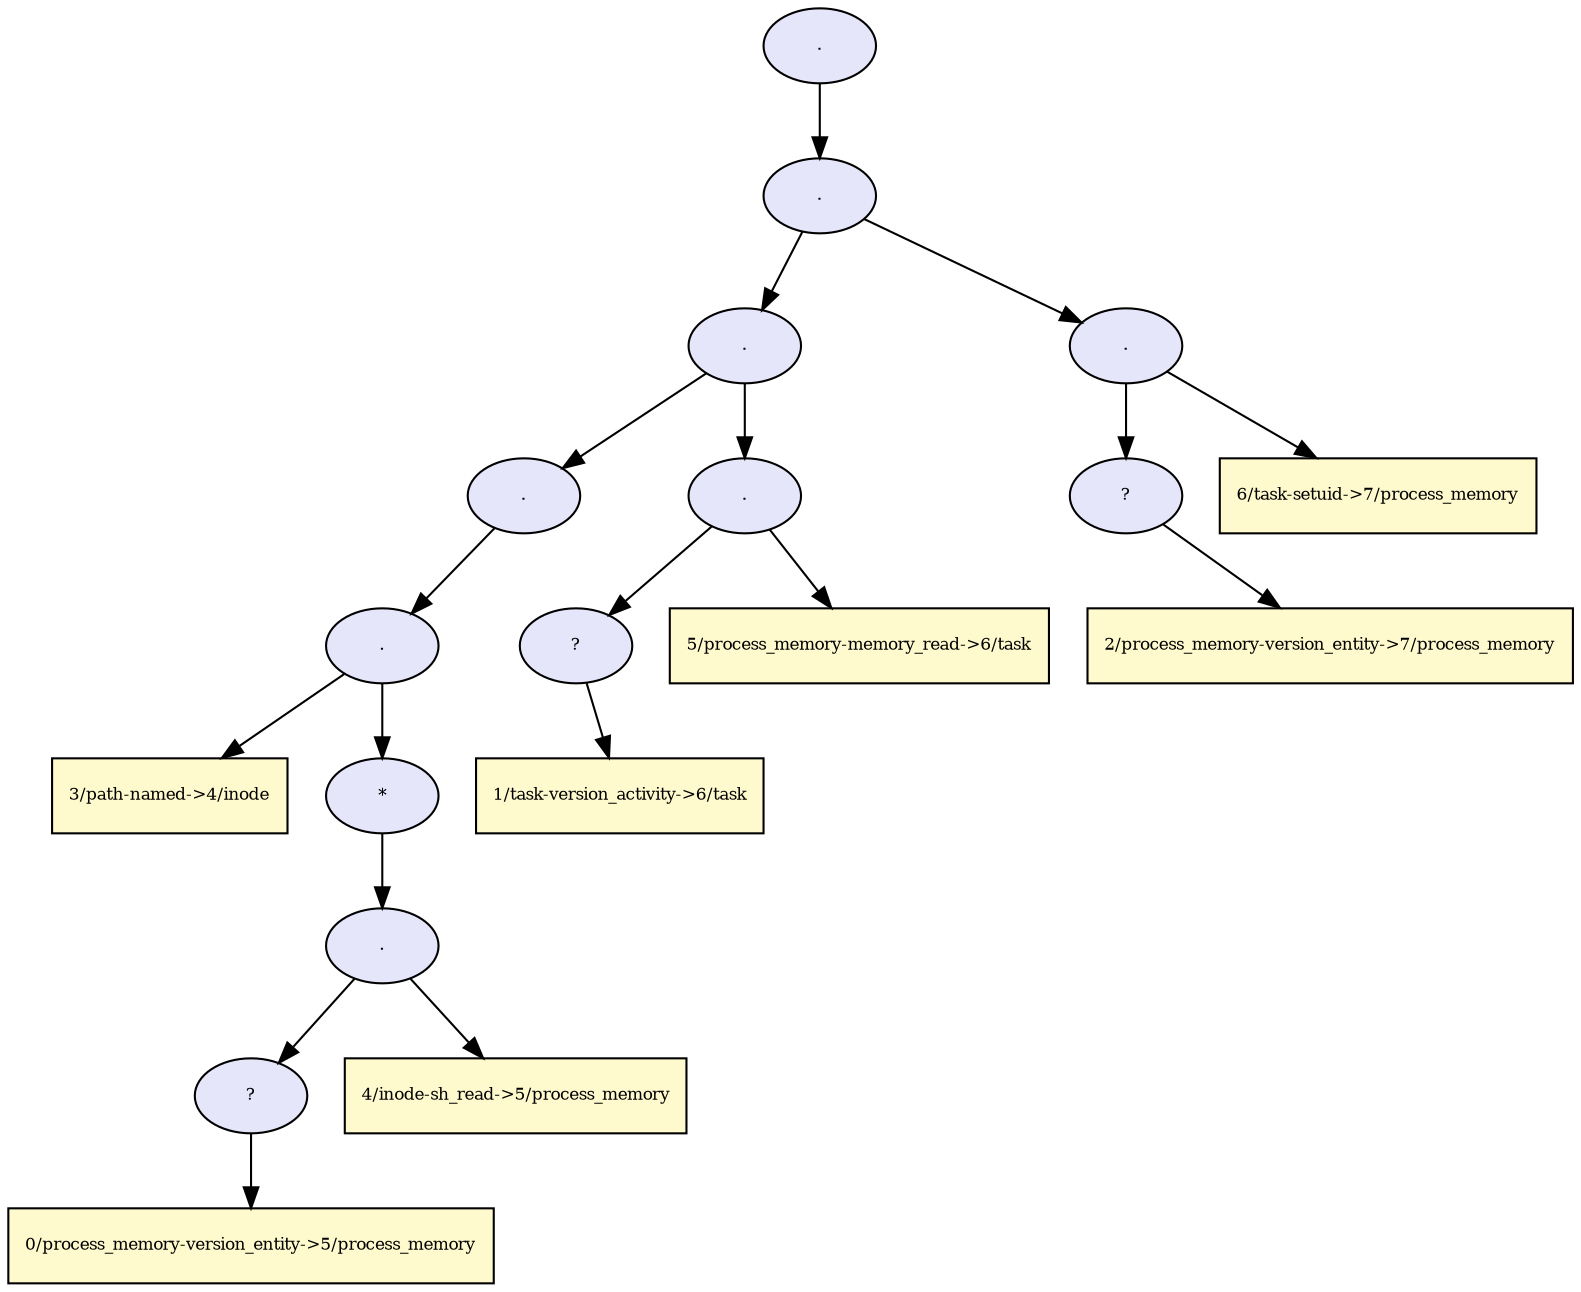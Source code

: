 digraph RGL__DirectedAdjacencyGraph {18[fontsize = 8,label = ".",shape = ellipse, fillcolor="#e6e6fa", style = filled]

18 -> 17[fontsize = 8, color="#000000"]

17[fontsize = 8,label = ".",shape = ellipse, fillcolor="#e6e6fa", style = filled]

17 -> 12[fontsize = 8, color="#000000"]

12[fontsize = 8,label = ".",shape = ellipse, fillcolor="#e6e6fa", style = filled]

12 -> 7[fontsize = 8, color="#000000"]

7[fontsize = 8,label = ".",shape = ellipse, fillcolor="#e6e6fa", style = filled]

7 -> 6[fontsize = 8, color="#000000"]

6[fontsize = 8,label = ".",shape = ellipse, fillcolor="#e6e6fa", style = filled]

6 -> 0[fontsize = 8, color="#000000"]

0[fontsize = 8,label = "3/path-named->4/inode",shape = rectangle, fillcolor="#fffacd", style = filled]

6 -> 5[fontsize = 8, color="#000000"]

5[fontsize = 8,label = "*",shape = ellipse, fillcolor="#e6e6fa", style = filled]

5 -> 4[fontsize = 8, color="#000000"]

4[fontsize = 8,label = ".",shape = ellipse, fillcolor="#e6e6fa", style = filled]

4 -> 2[fontsize = 8, color="#000000"]

2[fontsize = 8,label = "?",shape = ellipse, fillcolor="#e6e6fa", style = filled]

2 -> 1[fontsize = 8, color="#000000"]

1[fontsize = 8,label = "0/process_memory-version_entity->5/process_memory",shape = rectangle, fillcolor="#fffacd", style = filled]

4 -> 3[fontsize = 8, color="#000000"]

3[fontsize = 8,label = "4/inode-sh_read->5/process_memory",shape = rectangle, fillcolor="#fffacd", style = filled]

12 -> 11[fontsize = 8, color="#000000"]

11[fontsize = 8,label = ".",shape = ellipse, fillcolor="#e6e6fa", style = filled]

11 -> 9[fontsize = 8, color="#000000"]

9[fontsize = 8,label = "?",shape = ellipse, fillcolor="#e6e6fa", style = filled]

9 -> 8[fontsize = 8, color="#000000"]

8[fontsize = 8,label = "1/task-version_activity->6/task",shape = rectangle, fillcolor="#fffacd", style = filled]

11 -> 10[fontsize = 8, color="#000000"]

10[fontsize = 8,label = "5/process_memory-memory_read->6/task",shape = rectangle, fillcolor="#fffacd", style = filled]

17 -> 16[fontsize = 8, color="#000000"]

16[fontsize = 8,label = ".",shape = ellipse, fillcolor="#e6e6fa", style = filled]

16 -> 14[fontsize = 8, color="#000000"]

14[fontsize = 8,label = "?",shape = ellipse, fillcolor="#e6e6fa", style = filled]

14 -> 13[fontsize = 8, color="#000000"]

13[fontsize = 8,label = "2/process_memory-version_entity->7/process_memory",shape = rectangle, fillcolor="#fffacd", style = filled]

16 -> 15[fontsize = 8, color="#000000"]

15[fontsize = 8,label = "6/task-setuid->7/process_memory",shape = rectangle, fillcolor="#fffacd", style = filled]

}